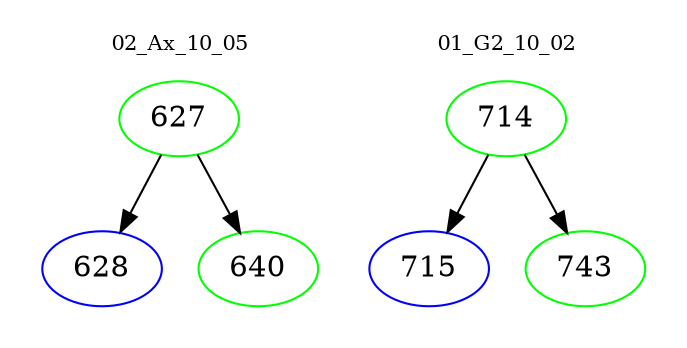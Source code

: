 digraph{
subgraph cluster_0 {
color = white
label = "02_Ax_10_05";
fontsize=10;
T0_627 [label="627", color="green"]
T0_627 -> T0_628 [color="black"]
T0_628 [label="628", color="blue"]
T0_627 -> T0_640 [color="black"]
T0_640 [label="640", color="green"]
}
subgraph cluster_1 {
color = white
label = "01_G2_10_02";
fontsize=10;
T1_714 [label="714", color="green"]
T1_714 -> T1_715 [color="black"]
T1_715 [label="715", color="blue"]
T1_714 -> T1_743 [color="black"]
T1_743 [label="743", color="green"]
}
}
